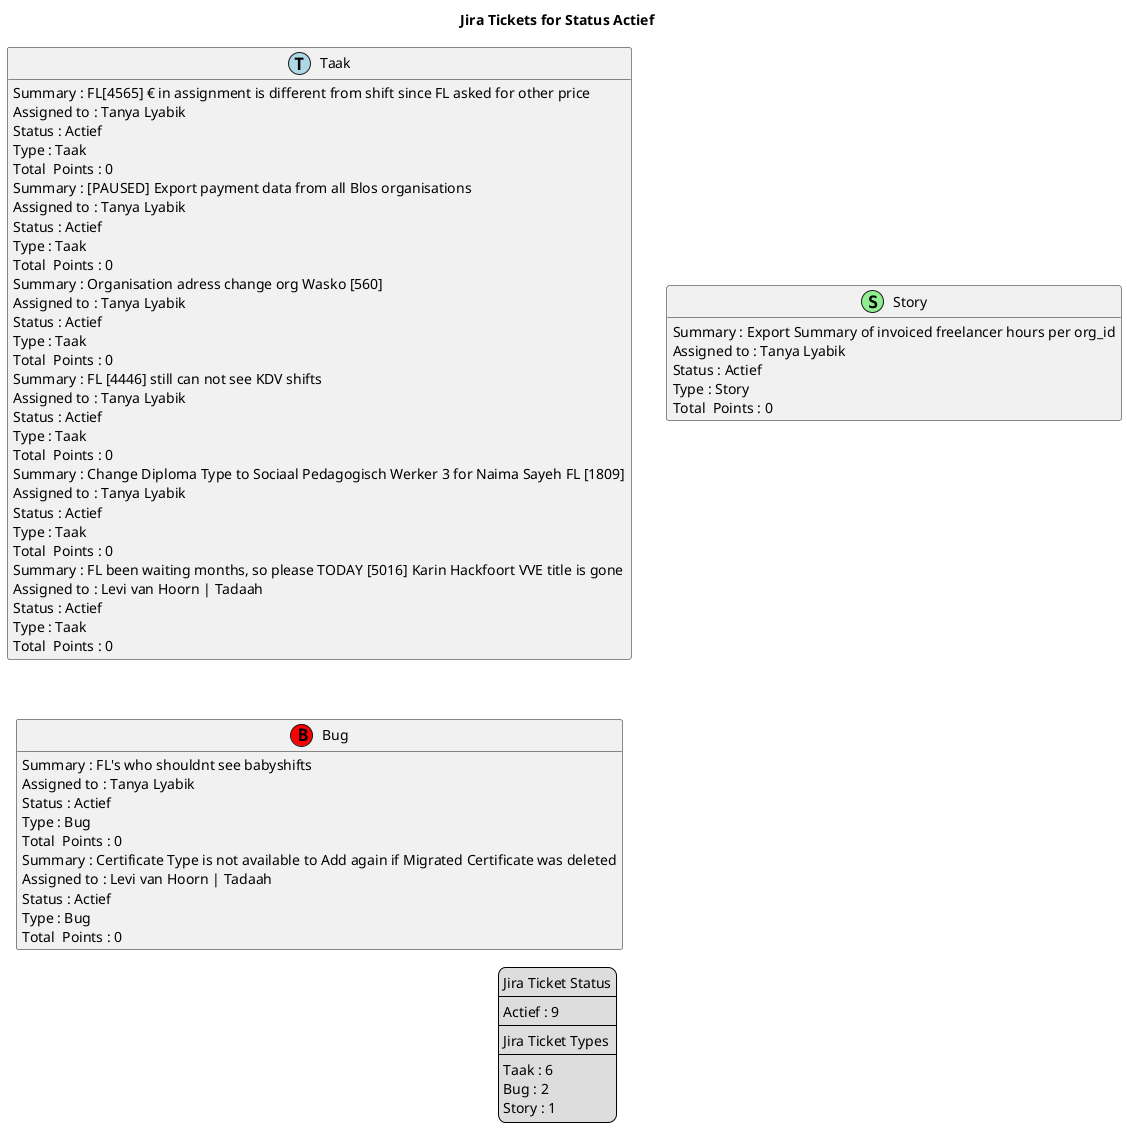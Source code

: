 @startuml
'https://plantuml.com/class-diagram

' GENERATE CLASS DIAGRAM ===========
' Generated at    : Thu Feb 13 13:30:50 CET 2025

title Jira Tickets for Status Actief
hide empty members

legend
Jira Ticket Status
----
Actief : 9
----
Jira Ticket Types
----
Taak : 6
Bug : 2
Story : 1
end legend


' Tickets =======
class "Taak" << (T,lightblue) >> {
 Summary : FL[4565] € in assignment is different from shift since FL asked for other price
 Assigned to : Tanya Lyabik
 Status : Actief
 Type : Taak
Total  Points : 0
}

class "Story" << (S,lightgreen) >> {
 Summary : Export Summary of invoiced freelancer hours per org_id
 Assigned to : Tanya Lyabik
 Status : Actief
 Type : Story
Total  Points : 0
}

class "Bug" << (B,red) >> {
 Summary : FL's who shouldnt see babyshifts
 Assigned to : Tanya Lyabik
 Status : Actief
 Type : Bug
Total  Points : 0
}

class "Taak" << (T,lightblue) >> {
 Summary : [PAUSED] Export payment data from all Blos organisations
 Assigned to : Tanya Lyabik
 Status : Actief
 Type : Taak
Total  Points : 0
}

class "Taak" << (T,lightblue) >> {
 Summary : Organisation adress change org Wasko [560]
 Assigned to : Tanya Lyabik
 Status : Actief
 Type : Taak
Total  Points : 0
}

class "Taak" << (T,lightblue) >> {
 Summary : FL [4446] still can not see KDV shifts
 Assigned to : Tanya Lyabik
 Status : Actief
 Type : Taak
Total  Points : 0
}

class "Taak" << (T,lightblue) >> {
 Summary : Change Diploma Type to Sociaal Pedagogisch Werker 3 for Naima Sayeh FL [1809] 
 Assigned to : Tanya Lyabik
 Status : Actief
 Type : Taak
Total  Points : 0
}

class "Bug" << (B,red) >> {
 Summary : Certificate Type is not available to Add again if Migrated Certificate was deleted
 Assigned to : Levi van Hoorn | Tadaah
 Status : Actief
 Type : Bug
Total  Points : 0
}

class "Taak" << (T,lightblue) >> {
 Summary : FL been waiting months, so please TODAY [5016] Karin Hackfoort VVE title is gone
 Assigned to : Levi van Hoorn | Tadaah
 Status : Actief
 Type : Taak
Total  Points : 0
}



' Links =======


@enduml
